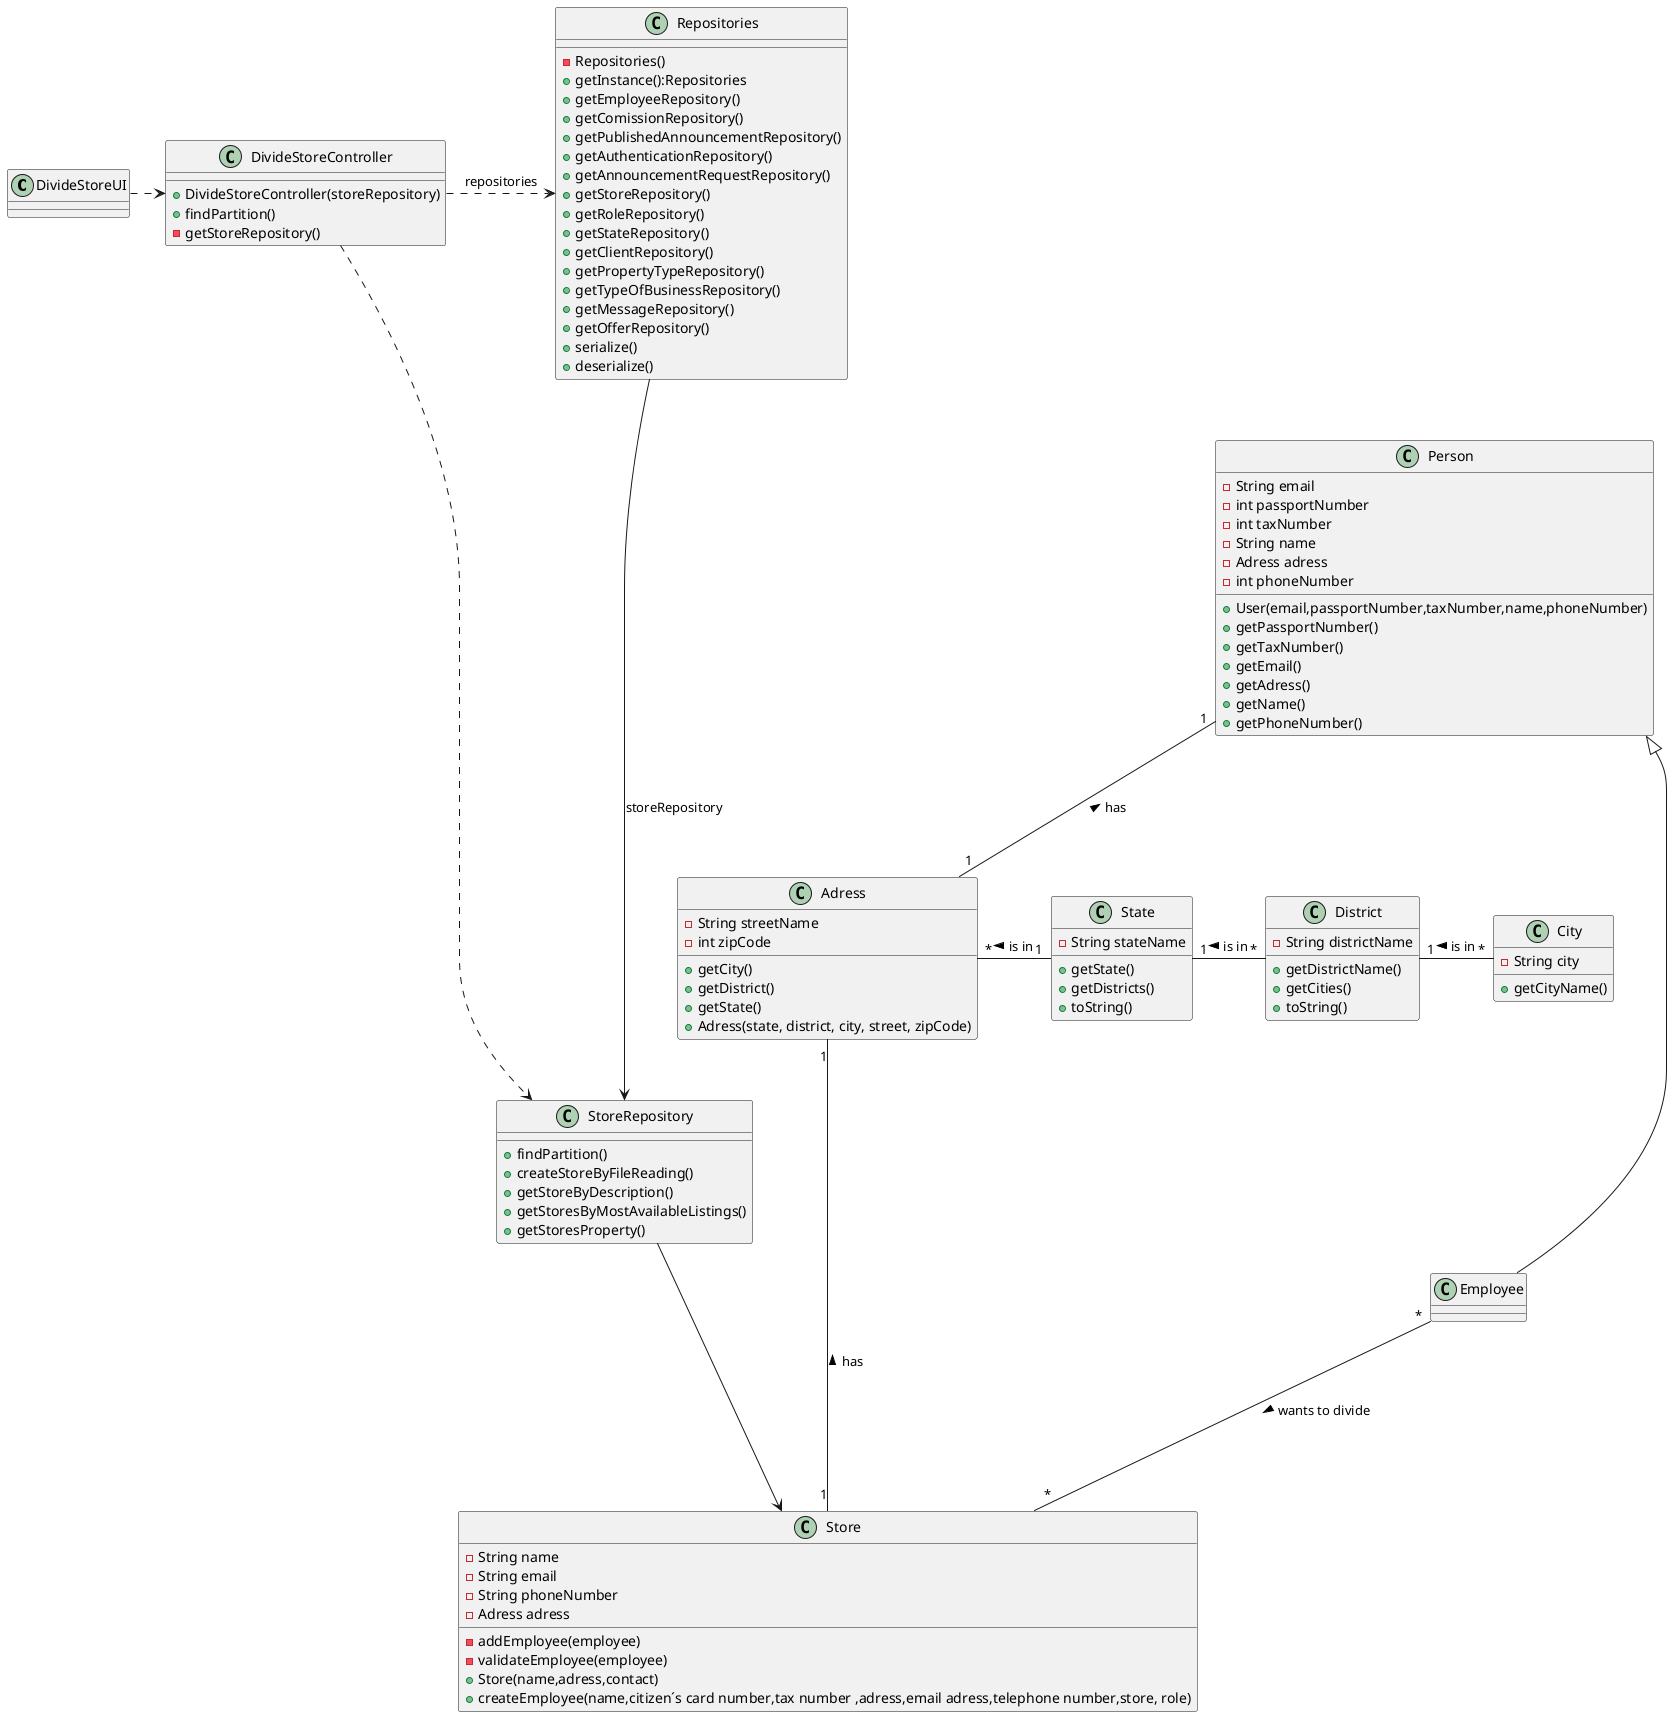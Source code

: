  @startuml

class DivideStoreUI{
}


class Repositories{
-Repositories()
+getInstance():Repositories
+getEmployeeRepository()
+getComissionRepository()
+getPublishedAnnouncementRepository()
+getAuthenticationRepository()
+getAnnouncementRequestRepository()
+getStoreRepository()
+getRoleRepository()
+getStateRepository()
+getClientRepository()
+getPropertyTypeRepository()
+getTypeOfBusinessRepository()
+getMessageRepository()
+getOfferRepository()
+serialize()
+deserialize()
}


class DivideStoreController {
    + DivideStoreController(storeRepository)
    + findPartition()
    - getStoreRepository()

}


class Person{
- String email
- int passportNumber
- int taxNumber
- String name
- Adress adress
- int phoneNumber

+User(email,passportNumber,taxNumber,name,phoneNumber)
+getPassportNumber()
+getTaxNumber()
+getEmail()
+getAdress()
+getName()
+getPhoneNumber()
}


class Adress{
 -String streetName
    -int zipCode
    +getCity()
    +getDistrict()
    +getState()
    +Adress(state, district, city, street, zipCode)
}

class State{
 - String stateName

    +getState()
    +getDistricts()
    +toString()

}

class District{
- String districtName


    +getDistrictName()
    +getCities()
    +toString()
}

class City{
- String city

    +getCityName()
}

class Store{
-String name
-String email
-String phoneNumber
-Adress adress
-addEmployee(employee)
-validateEmployee(employee)
+Store(name,adress,contact)
+createEmployee(name,citizen´s card number,tax number ,adress,email adress,telephone number,store, role)
}

class StoreRepository {
   +findPartition()
   +createStoreByFileReading()
   +getStoreByDescription()
   +getStoresByMostAvailableListings()
   +getStoresProperty()
}

StoreRepository ----> Store


DivideStoreController .> StoreRepository

Repositories -----> StoreRepository: storeRepository


DivideStoreUI .> DivideStoreController

DivideStoreController .> Repositories: repositories

Person <|---- Employee


Person "1" --- "1" Adress: has <
State "1" -right-- "*" District: is in <
District "1" -right-- "*" City: is in <
Adress "*" -right-- "1" State: is in <

Adress "1" ----- "1" Store : has <

Employee"*" - "*" Store: wants to divide >

@enduml
